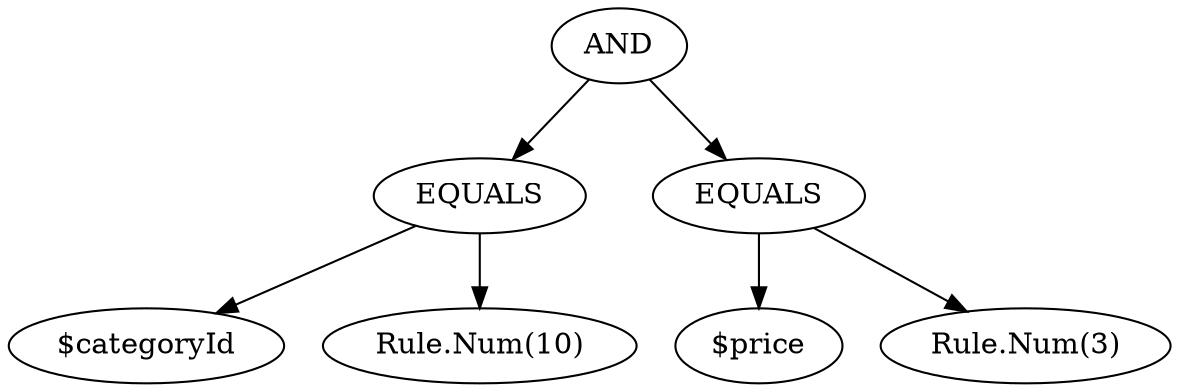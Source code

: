 digraph {
    AND[label="AND" class="operator,disabled"]
    eq1[label="EQUALS" class="operator,disabled"]
    eq2[label="EQUALS" class="operator,disabled"]
    categoryId[label="$categoryId" class="value,rm"]
    price[label="$price" class="value,rm"]
    categoryValue[label="Rule.Num(10)" class="value,disabled"]
    priceValue[label="Rule.Num(3)" class="value,disabled"]

    AND -> eq1[class="disabled"]
    AND -> eq2[class="disabled"]

    eq1 -> categoryId[class="disabled"]
    eq1 -> categoryValue[class="disabled"]

    eq2 -> price[class="disabled"]
    eq2 -> priceValue[class="disabled"]
}
